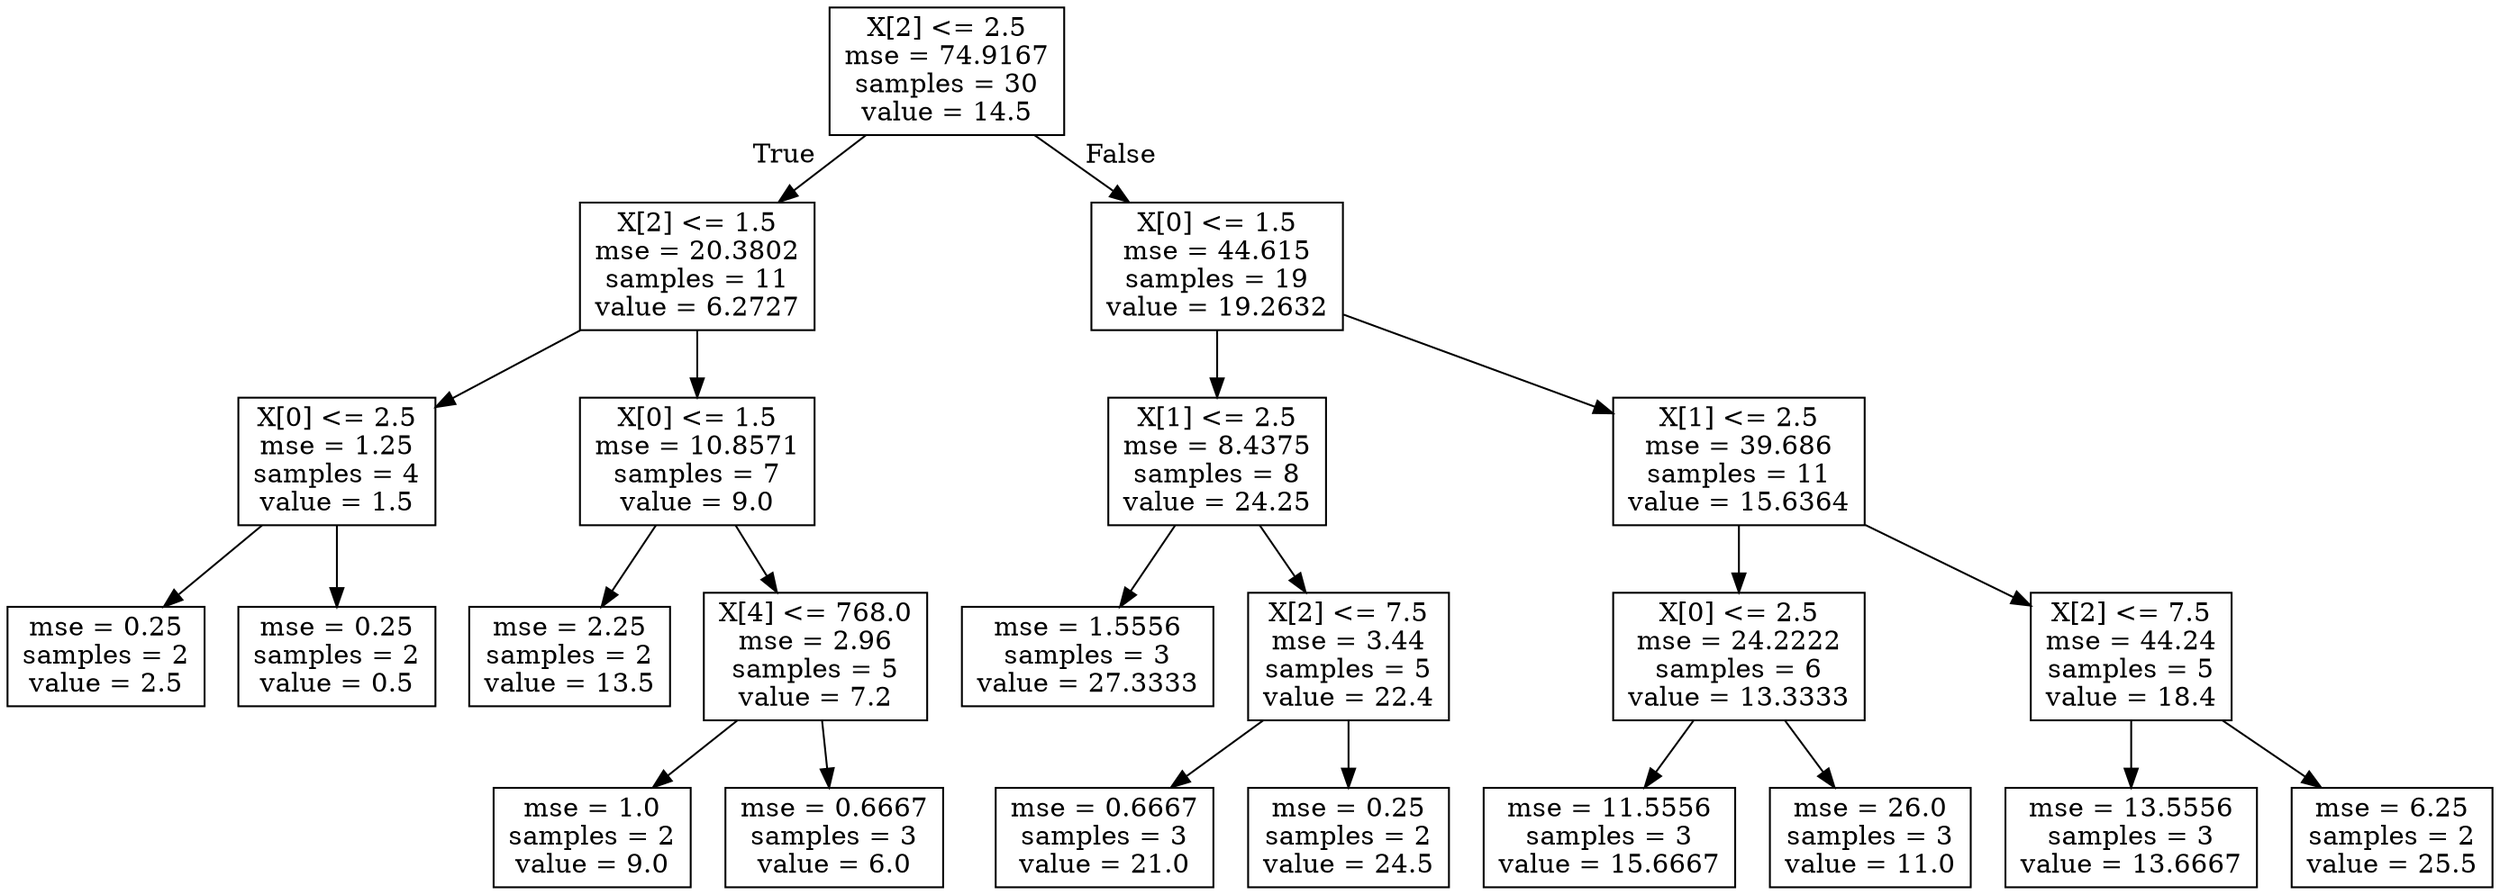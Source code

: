 digraph Tree {
node [shape=box] ;
0 [label="X[2] <= 2.5\nmse = 74.9167\nsamples = 30\nvalue = 14.5"] ;
1 [label="X[2] <= 1.5\nmse = 20.3802\nsamples = 11\nvalue = 6.2727"] ;
0 -> 1 [labeldistance=2.5, labelangle=45, headlabel="True"] ;
2 [label="X[0] <= 2.5\nmse = 1.25\nsamples = 4\nvalue = 1.5"] ;
1 -> 2 ;
3 [label="mse = 0.25\nsamples = 2\nvalue = 2.5"] ;
2 -> 3 ;
4 [label="mse = 0.25\nsamples = 2\nvalue = 0.5"] ;
2 -> 4 ;
5 [label="X[0] <= 1.5\nmse = 10.8571\nsamples = 7\nvalue = 9.0"] ;
1 -> 5 ;
6 [label="mse = 2.25\nsamples = 2\nvalue = 13.5"] ;
5 -> 6 ;
7 [label="X[4] <= 768.0\nmse = 2.96\nsamples = 5\nvalue = 7.2"] ;
5 -> 7 ;
8 [label="mse = 1.0\nsamples = 2\nvalue = 9.0"] ;
7 -> 8 ;
9 [label="mse = 0.6667\nsamples = 3\nvalue = 6.0"] ;
7 -> 9 ;
10 [label="X[0] <= 1.5\nmse = 44.615\nsamples = 19\nvalue = 19.2632"] ;
0 -> 10 [labeldistance=2.5, labelangle=-45, headlabel="False"] ;
11 [label="X[1] <= 2.5\nmse = 8.4375\nsamples = 8\nvalue = 24.25"] ;
10 -> 11 ;
12 [label="mse = 1.5556\nsamples = 3\nvalue = 27.3333"] ;
11 -> 12 ;
13 [label="X[2] <= 7.5\nmse = 3.44\nsamples = 5\nvalue = 22.4"] ;
11 -> 13 ;
14 [label="mse = 0.6667\nsamples = 3\nvalue = 21.0"] ;
13 -> 14 ;
15 [label="mse = 0.25\nsamples = 2\nvalue = 24.5"] ;
13 -> 15 ;
16 [label="X[1] <= 2.5\nmse = 39.686\nsamples = 11\nvalue = 15.6364"] ;
10 -> 16 ;
17 [label="X[0] <= 2.5\nmse = 24.2222\nsamples = 6\nvalue = 13.3333"] ;
16 -> 17 ;
18 [label="mse = 11.5556\nsamples = 3\nvalue = 15.6667"] ;
17 -> 18 ;
19 [label="mse = 26.0\nsamples = 3\nvalue = 11.0"] ;
17 -> 19 ;
20 [label="X[2] <= 7.5\nmse = 44.24\nsamples = 5\nvalue = 18.4"] ;
16 -> 20 ;
21 [label="mse = 13.5556\nsamples = 3\nvalue = 13.6667"] ;
20 -> 21 ;
22 [label="mse = 6.25\nsamples = 2\nvalue = 25.5"] ;
20 -> 22 ;
}